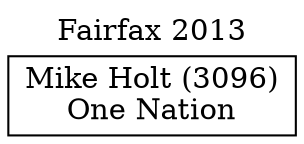 // House preference flow
digraph "Mike Holt (3096)_Fairfax_2013" {
	graph [label="Fairfax 2013" labelloc=t mclimit=10]
	node [shape=box]
	"Mike Holt (3096)" [label="Mike Holt (3096)
One Nation"]
}
